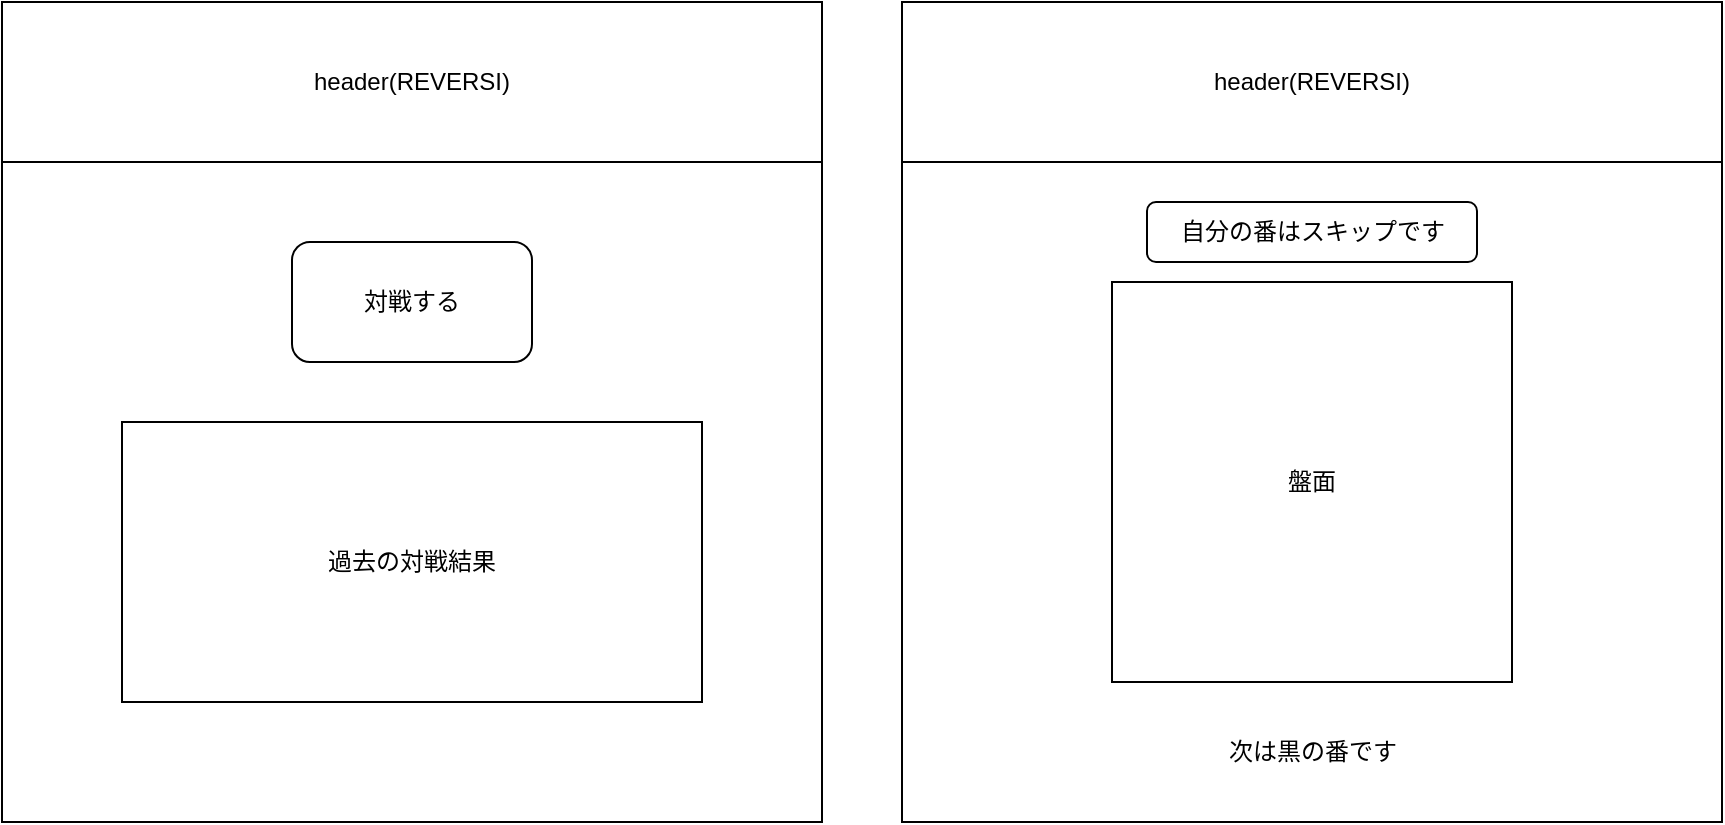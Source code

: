 <mxfile>
    <diagram id="lQn0pxIzdU7t_PSw74KG" name="ページ1">
        <mxGraphModel dx="725" dy="566" grid="1" gridSize="10" guides="1" tooltips="1" connect="1" arrows="1" fold="1" page="1" pageScale="1" pageWidth="827" pageHeight="1169" math="0" shadow="0">
            <root>
                <mxCell id="0"/>
                <mxCell id="1" parent="0"/>
                <mxCell id="2" value="" style="whiteSpace=wrap;html=1;aspect=fixed;fillColor=none;" parent="1" vertex="1">
                    <mxGeometry x="90" y="40" width="410" height="410" as="geometry"/>
                </mxCell>
                <mxCell id="3" value="header(REVERSI)" style="rounded=0;whiteSpace=wrap;html=1;fillColor=none;" vertex="1" parent="1">
                    <mxGeometry x="90" y="40" width="410" height="80" as="geometry"/>
                </mxCell>
                <mxCell id="4" value="対戦する" style="rounded=1;whiteSpace=wrap;html=1;fillColor=none;" vertex="1" parent="1">
                    <mxGeometry x="235" y="160" width="120" height="60" as="geometry"/>
                </mxCell>
                <mxCell id="5" value="過去の対戦結果" style="rounded=0;whiteSpace=wrap;html=1;fillColor=none;" vertex="1" parent="1">
                    <mxGeometry x="150" y="250" width="290" height="140" as="geometry"/>
                </mxCell>
                <mxCell id="6" value="" style="whiteSpace=wrap;html=1;aspect=fixed;fillColor=none;" vertex="1" parent="1">
                    <mxGeometry x="540" y="40" width="410" height="410" as="geometry"/>
                </mxCell>
                <mxCell id="7" value="header(REVERSI)" style="rounded=0;whiteSpace=wrap;html=1;fillColor=none;" vertex="1" parent="1">
                    <mxGeometry x="540" y="40" width="410" height="80" as="geometry"/>
                </mxCell>
                <mxCell id="8" value="自分の番はスキップです" style="rounded=1;whiteSpace=wrap;html=1;fillColor=none;" vertex="1" parent="1">
                    <mxGeometry x="662.5" y="140" width="165" height="30" as="geometry"/>
                </mxCell>
                <mxCell id="9" value="盤面" style="rounded=0;whiteSpace=wrap;html=1;fillColor=none;" vertex="1" parent="1">
                    <mxGeometry x="645" y="180" width="200" height="200" as="geometry"/>
                </mxCell>
                <mxCell id="10" value="次は黒の番です" style="text;html=1;strokeColor=none;fillColor=none;align=center;verticalAlign=middle;whiteSpace=wrap;rounded=0;" vertex="1" parent="1">
                    <mxGeometry x="692.5" y="400" width="105" height="30" as="geometry"/>
                </mxCell>
            </root>
        </mxGraphModel>
    </diagram>
</mxfile>
